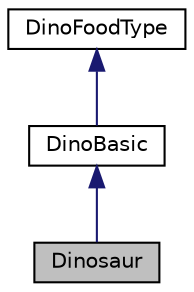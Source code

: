 digraph "Dinosaur"
{
  edge [fontname="Helvetica",fontsize="10",labelfontname="Helvetica",labelfontsize="10"];
  node [fontname="Helvetica",fontsize="10",shape=record];
  Node0 [label="Dinosaur",height=0.2,width=0.4,color="black", fillcolor="grey75", style="filled", fontcolor="black"];
  Node1 -> Node0 [dir="back",color="midnightblue",fontsize="10",style="solid",fontname="Helvetica"];
  Node1 [label="DinoBasic",height=0.2,width=0.4,color="black", fillcolor="white", style="filled",URL="$classDinoBasic.html"];
  Node2 -> Node1 [dir="back",color="midnightblue",fontsize="10",style="solid",fontname="Helvetica"];
  Node2 [label="DinoFoodType",height=0.2,width=0.4,color="black", fillcolor="white", style="filled",URL="$classDinoFoodType.html",tooltip="class "];
}

